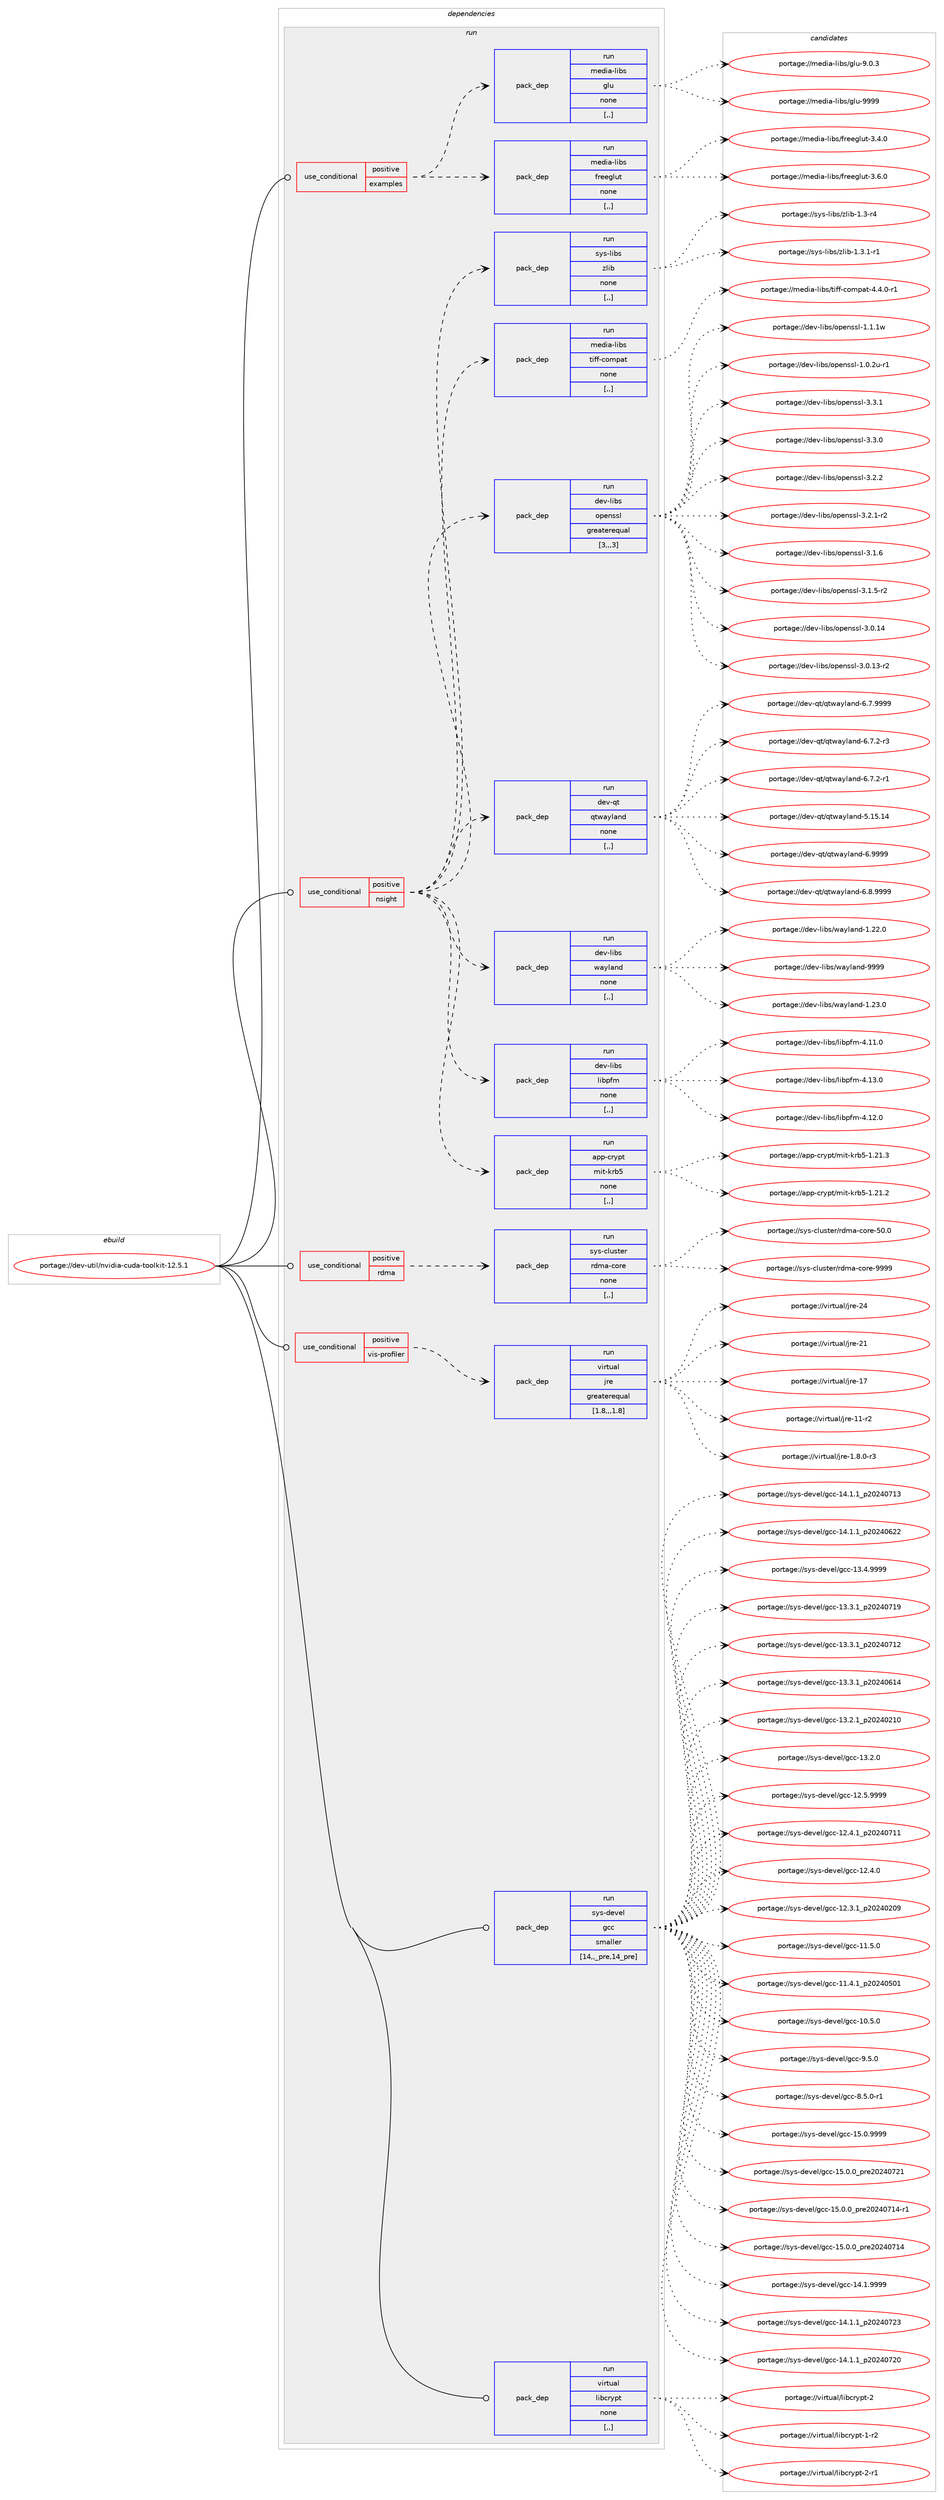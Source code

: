 digraph prolog {

# *************
# Graph options
# *************

newrank=true;
concentrate=true;
compound=true;
graph [rankdir=LR,fontname=Helvetica,fontsize=10,ranksep=1.5];#, ranksep=2.5, nodesep=0.2];
edge  [arrowhead=vee];
node  [fontname=Helvetica,fontsize=10];

# **********
# The ebuild
# **********

subgraph cluster_leftcol {
color=gray;
label=<<i>ebuild</i>>;
id [label="portage://dev-util/nvidia-cuda-toolkit-12.5.1", color=red, width=4, href="../dev-util/nvidia-cuda-toolkit-12.5.1.svg"];
}

# ****************
# The dependencies
# ****************

subgraph cluster_midcol {
color=gray;
label=<<i>dependencies</i>>;
subgraph cluster_compile {
fillcolor="#eeeeee";
style=filled;
label=<<i>compile</i>>;
}
subgraph cluster_compileandrun {
fillcolor="#eeeeee";
style=filled;
label=<<i>compile and run</i>>;
}
subgraph cluster_run {
fillcolor="#eeeeee";
style=filled;
label=<<i>run</i>>;
subgraph cond61287 {
dependency217736 [label=<<TABLE BORDER="0" CELLBORDER="1" CELLSPACING="0" CELLPADDING="4"><TR><TD ROWSPAN="3" CELLPADDING="10">use_conditional</TD></TR><TR><TD>positive</TD></TR><TR><TD>examples</TD></TR></TABLE>>, shape=none, color=red];
subgraph pack155007 {
dependency217737 [label=<<TABLE BORDER="0" CELLBORDER="1" CELLSPACING="0" CELLPADDING="4" WIDTH="220"><TR><TD ROWSPAN="6" CELLPADDING="30">pack_dep</TD></TR><TR><TD WIDTH="110">run</TD></TR><TR><TD>media-libs</TD></TR><TR><TD>freeglut</TD></TR><TR><TD>none</TD></TR><TR><TD>[,,]</TD></TR></TABLE>>, shape=none, color=blue];
}
dependency217736:e -> dependency217737:w [weight=20,style="dashed",arrowhead="vee"];
subgraph pack155008 {
dependency217738 [label=<<TABLE BORDER="0" CELLBORDER="1" CELLSPACING="0" CELLPADDING="4" WIDTH="220"><TR><TD ROWSPAN="6" CELLPADDING="30">pack_dep</TD></TR><TR><TD WIDTH="110">run</TD></TR><TR><TD>media-libs</TD></TR><TR><TD>glu</TD></TR><TR><TD>none</TD></TR><TR><TD>[,,]</TD></TR></TABLE>>, shape=none, color=blue];
}
dependency217736:e -> dependency217738:w [weight=20,style="dashed",arrowhead="vee"];
}
id:e -> dependency217736:w [weight=20,style="solid",arrowhead="odot"];
subgraph cond61288 {
dependency217739 [label=<<TABLE BORDER="0" CELLBORDER="1" CELLSPACING="0" CELLPADDING="4"><TR><TD ROWSPAN="3" CELLPADDING="10">use_conditional</TD></TR><TR><TD>positive</TD></TR><TR><TD>nsight</TD></TR></TABLE>>, shape=none, color=red];
subgraph pack155009 {
dependency217740 [label=<<TABLE BORDER="0" CELLBORDER="1" CELLSPACING="0" CELLPADDING="4" WIDTH="220"><TR><TD ROWSPAN="6" CELLPADDING="30">pack_dep</TD></TR><TR><TD WIDTH="110">run</TD></TR><TR><TD>app-crypt</TD></TR><TR><TD>mit-krb5</TD></TR><TR><TD>none</TD></TR><TR><TD>[,,]</TD></TR></TABLE>>, shape=none, color=blue];
}
dependency217739:e -> dependency217740:w [weight=20,style="dashed",arrowhead="vee"];
subgraph pack155010 {
dependency217741 [label=<<TABLE BORDER="0" CELLBORDER="1" CELLSPACING="0" CELLPADDING="4" WIDTH="220"><TR><TD ROWSPAN="6" CELLPADDING="30">pack_dep</TD></TR><TR><TD WIDTH="110">run</TD></TR><TR><TD>dev-libs</TD></TR><TR><TD>libpfm</TD></TR><TR><TD>none</TD></TR><TR><TD>[,,]</TD></TR></TABLE>>, shape=none, color=blue];
}
dependency217739:e -> dependency217741:w [weight=20,style="dashed",arrowhead="vee"];
subgraph pack155011 {
dependency217742 [label=<<TABLE BORDER="0" CELLBORDER="1" CELLSPACING="0" CELLPADDING="4" WIDTH="220"><TR><TD ROWSPAN="6" CELLPADDING="30">pack_dep</TD></TR><TR><TD WIDTH="110">run</TD></TR><TR><TD>dev-libs</TD></TR><TR><TD>wayland</TD></TR><TR><TD>none</TD></TR><TR><TD>[,,]</TD></TR></TABLE>>, shape=none, color=blue];
}
dependency217739:e -> dependency217742:w [weight=20,style="dashed",arrowhead="vee"];
subgraph pack155012 {
dependency217743 [label=<<TABLE BORDER="0" CELLBORDER="1" CELLSPACING="0" CELLPADDING="4" WIDTH="220"><TR><TD ROWSPAN="6" CELLPADDING="30">pack_dep</TD></TR><TR><TD WIDTH="110">run</TD></TR><TR><TD>dev-qt</TD></TR><TR><TD>qtwayland</TD></TR><TR><TD>none</TD></TR><TR><TD>[,,]</TD></TR></TABLE>>, shape=none, color=blue];
}
dependency217739:e -> dependency217743:w [weight=20,style="dashed",arrowhead="vee"];
subgraph pack155013 {
dependency217744 [label=<<TABLE BORDER="0" CELLBORDER="1" CELLSPACING="0" CELLPADDING="4" WIDTH="220"><TR><TD ROWSPAN="6" CELLPADDING="30">pack_dep</TD></TR><TR><TD WIDTH="110">run</TD></TR><TR><TD>dev-libs</TD></TR><TR><TD>openssl</TD></TR><TR><TD>greaterequal</TD></TR><TR><TD>[3,,,3]</TD></TR></TABLE>>, shape=none, color=blue];
}
dependency217739:e -> dependency217744:w [weight=20,style="dashed",arrowhead="vee"];
subgraph pack155014 {
dependency217745 [label=<<TABLE BORDER="0" CELLBORDER="1" CELLSPACING="0" CELLPADDING="4" WIDTH="220"><TR><TD ROWSPAN="6" CELLPADDING="30">pack_dep</TD></TR><TR><TD WIDTH="110">run</TD></TR><TR><TD>media-libs</TD></TR><TR><TD>tiff-compat</TD></TR><TR><TD>none</TD></TR><TR><TD>[,,]</TD></TR></TABLE>>, shape=none, color=blue];
}
dependency217739:e -> dependency217745:w [weight=20,style="dashed",arrowhead="vee"];
subgraph pack155015 {
dependency217746 [label=<<TABLE BORDER="0" CELLBORDER="1" CELLSPACING="0" CELLPADDING="4" WIDTH="220"><TR><TD ROWSPAN="6" CELLPADDING="30">pack_dep</TD></TR><TR><TD WIDTH="110">run</TD></TR><TR><TD>sys-libs</TD></TR><TR><TD>zlib</TD></TR><TR><TD>none</TD></TR><TR><TD>[,,]</TD></TR></TABLE>>, shape=none, color=blue];
}
dependency217739:e -> dependency217746:w [weight=20,style="dashed",arrowhead="vee"];
}
id:e -> dependency217739:w [weight=20,style="solid",arrowhead="odot"];
subgraph cond61289 {
dependency217747 [label=<<TABLE BORDER="0" CELLBORDER="1" CELLSPACING="0" CELLPADDING="4"><TR><TD ROWSPAN="3" CELLPADDING="10">use_conditional</TD></TR><TR><TD>positive</TD></TR><TR><TD>rdma</TD></TR></TABLE>>, shape=none, color=red];
subgraph pack155016 {
dependency217748 [label=<<TABLE BORDER="0" CELLBORDER="1" CELLSPACING="0" CELLPADDING="4" WIDTH="220"><TR><TD ROWSPAN="6" CELLPADDING="30">pack_dep</TD></TR><TR><TD WIDTH="110">run</TD></TR><TR><TD>sys-cluster</TD></TR><TR><TD>rdma-core</TD></TR><TR><TD>none</TD></TR><TR><TD>[,,]</TD></TR></TABLE>>, shape=none, color=blue];
}
dependency217747:e -> dependency217748:w [weight=20,style="dashed",arrowhead="vee"];
}
id:e -> dependency217747:w [weight=20,style="solid",arrowhead="odot"];
subgraph cond61290 {
dependency217749 [label=<<TABLE BORDER="0" CELLBORDER="1" CELLSPACING="0" CELLPADDING="4"><TR><TD ROWSPAN="3" CELLPADDING="10">use_conditional</TD></TR><TR><TD>positive</TD></TR><TR><TD>vis-profiler</TD></TR></TABLE>>, shape=none, color=red];
subgraph pack155017 {
dependency217750 [label=<<TABLE BORDER="0" CELLBORDER="1" CELLSPACING="0" CELLPADDING="4" WIDTH="220"><TR><TD ROWSPAN="6" CELLPADDING="30">pack_dep</TD></TR><TR><TD WIDTH="110">run</TD></TR><TR><TD>virtual</TD></TR><TR><TD>jre</TD></TR><TR><TD>greaterequal</TD></TR><TR><TD>[1.8,,,1.8]</TD></TR></TABLE>>, shape=none, color=blue];
}
dependency217749:e -> dependency217750:w [weight=20,style="dashed",arrowhead="vee"];
}
id:e -> dependency217749:w [weight=20,style="solid",arrowhead="odot"];
subgraph pack155018 {
dependency217751 [label=<<TABLE BORDER="0" CELLBORDER="1" CELLSPACING="0" CELLPADDING="4" WIDTH="220"><TR><TD ROWSPAN="6" CELLPADDING="30">pack_dep</TD></TR><TR><TD WIDTH="110">run</TD></TR><TR><TD>sys-devel</TD></TR><TR><TD>gcc</TD></TR><TR><TD>smaller</TD></TR><TR><TD>[14,,_pre,14_pre]</TD></TR></TABLE>>, shape=none, color=blue];
}
id:e -> dependency217751:w [weight=20,style="solid",arrowhead="odot"];
subgraph pack155019 {
dependency217752 [label=<<TABLE BORDER="0" CELLBORDER="1" CELLSPACING="0" CELLPADDING="4" WIDTH="220"><TR><TD ROWSPAN="6" CELLPADDING="30">pack_dep</TD></TR><TR><TD WIDTH="110">run</TD></TR><TR><TD>virtual</TD></TR><TR><TD>libcrypt</TD></TR><TR><TD>none</TD></TR><TR><TD>[,,]</TD></TR></TABLE>>, shape=none, color=blue];
}
id:e -> dependency217752:w [weight=20,style="solid",arrowhead="odot"];
}
}

# **************
# The candidates
# **************

subgraph cluster_choices {
rank=same;
color=gray;
label=<<i>candidates</i>>;

subgraph choice155007 {
color=black;
nodesep=1;
choice10910110010597451081059811547102114101101103108117116455146544648 [label="portage://media-libs/freeglut-3.6.0", color=red, width=4,href="../media-libs/freeglut-3.6.0.svg"];
choice10910110010597451081059811547102114101101103108117116455146524648 [label="portage://media-libs/freeglut-3.4.0", color=red, width=4,href="../media-libs/freeglut-3.4.0.svg"];
dependency217737:e -> choice10910110010597451081059811547102114101101103108117116455146544648:w [style=dotted,weight="100"];
dependency217737:e -> choice10910110010597451081059811547102114101101103108117116455146524648:w [style=dotted,weight="100"];
}
subgraph choice155008 {
color=black;
nodesep=1;
choice109101100105974510810598115471031081174557575757 [label="portage://media-libs/glu-9999", color=red, width=4,href="../media-libs/glu-9999.svg"];
choice10910110010597451081059811547103108117455746484651 [label="portage://media-libs/glu-9.0.3", color=red, width=4,href="../media-libs/glu-9.0.3.svg"];
dependency217738:e -> choice109101100105974510810598115471031081174557575757:w [style=dotted,weight="100"];
dependency217738:e -> choice10910110010597451081059811547103108117455746484651:w [style=dotted,weight="100"];
}
subgraph choice155009 {
color=black;
nodesep=1;
choice9711211245991141211121164710910511645107114985345494650494651 [label="portage://app-crypt/mit-krb5-1.21.3", color=red, width=4,href="../app-crypt/mit-krb5-1.21.3.svg"];
choice9711211245991141211121164710910511645107114985345494650494650 [label="portage://app-crypt/mit-krb5-1.21.2", color=red, width=4,href="../app-crypt/mit-krb5-1.21.2.svg"];
dependency217740:e -> choice9711211245991141211121164710910511645107114985345494650494651:w [style=dotted,weight="100"];
dependency217740:e -> choice9711211245991141211121164710910511645107114985345494650494650:w [style=dotted,weight="100"];
}
subgraph choice155010 {
color=black;
nodesep=1;
choice1001011184510810598115471081059811210210945524649514648 [label="portage://dev-libs/libpfm-4.13.0", color=red, width=4,href="../dev-libs/libpfm-4.13.0.svg"];
choice1001011184510810598115471081059811210210945524649504648 [label="portage://dev-libs/libpfm-4.12.0", color=red, width=4,href="../dev-libs/libpfm-4.12.0.svg"];
choice1001011184510810598115471081059811210210945524649494648 [label="portage://dev-libs/libpfm-4.11.0", color=red, width=4,href="../dev-libs/libpfm-4.11.0.svg"];
dependency217741:e -> choice1001011184510810598115471081059811210210945524649514648:w [style=dotted,weight="100"];
dependency217741:e -> choice1001011184510810598115471081059811210210945524649504648:w [style=dotted,weight="100"];
dependency217741:e -> choice1001011184510810598115471081059811210210945524649494648:w [style=dotted,weight="100"];
}
subgraph choice155011 {
color=black;
nodesep=1;
choice10010111845108105981154711997121108971101004557575757 [label="portage://dev-libs/wayland-9999", color=red, width=4,href="../dev-libs/wayland-9999.svg"];
choice100101118451081059811547119971211089711010045494650514648 [label="portage://dev-libs/wayland-1.23.0", color=red, width=4,href="../dev-libs/wayland-1.23.0.svg"];
choice100101118451081059811547119971211089711010045494650504648 [label="portage://dev-libs/wayland-1.22.0", color=red, width=4,href="../dev-libs/wayland-1.22.0.svg"];
dependency217742:e -> choice10010111845108105981154711997121108971101004557575757:w [style=dotted,weight="100"];
dependency217742:e -> choice100101118451081059811547119971211089711010045494650514648:w [style=dotted,weight="100"];
dependency217742:e -> choice100101118451081059811547119971211089711010045494650504648:w [style=dotted,weight="100"];
}
subgraph choice155012 {
color=black;
nodesep=1;
choice1001011184511311647113116119971211089711010045544657575757 [label="portage://dev-qt/qtwayland-6.9999", color=red, width=4,href="../dev-qt/qtwayland-6.9999.svg"];
choice10010111845113116471131161199712110897110100455446564657575757 [label="portage://dev-qt/qtwayland-6.8.9999", color=red, width=4,href="../dev-qt/qtwayland-6.8.9999.svg"];
choice10010111845113116471131161199712110897110100455446554657575757 [label="portage://dev-qt/qtwayland-6.7.9999", color=red, width=4,href="../dev-qt/qtwayland-6.7.9999.svg"];
choice100101118451131164711311611997121108971101004554465546504511451 [label="portage://dev-qt/qtwayland-6.7.2-r3", color=red, width=4,href="../dev-qt/qtwayland-6.7.2-r3.svg"];
choice100101118451131164711311611997121108971101004554465546504511449 [label="portage://dev-qt/qtwayland-6.7.2-r1", color=red, width=4,href="../dev-qt/qtwayland-6.7.2-r1.svg"];
choice100101118451131164711311611997121108971101004553464953464952 [label="portage://dev-qt/qtwayland-5.15.14", color=red, width=4,href="../dev-qt/qtwayland-5.15.14.svg"];
dependency217743:e -> choice1001011184511311647113116119971211089711010045544657575757:w [style=dotted,weight="100"];
dependency217743:e -> choice10010111845113116471131161199712110897110100455446564657575757:w [style=dotted,weight="100"];
dependency217743:e -> choice10010111845113116471131161199712110897110100455446554657575757:w [style=dotted,weight="100"];
dependency217743:e -> choice100101118451131164711311611997121108971101004554465546504511451:w [style=dotted,weight="100"];
dependency217743:e -> choice100101118451131164711311611997121108971101004554465546504511449:w [style=dotted,weight="100"];
dependency217743:e -> choice100101118451131164711311611997121108971101004553464953464952:w [style=dotted,weight="100"];
}
subgraph choice155013 {
color=black;
nodesep=1;
choice100101118451081059811547111112101110115115108455146514649 [label="portage://dev-libs/openssl-3.3.1", color=red, width=4,href="../dev-libs/openssl-3.3.1.svg"];
choice100101118451081059811547111112101110115115108455146514648 [label="portage://dev-libs/openssl-3.3.0", color=red, width=4,href="../dev-libs/openssl-3.3.0.svg"];
choice100101118451081059811547111112101110115115108455146504650 [label="portage://dev-libs/openssl-3.2.2", color=red, width=4,href="../dev-libs/openssl-3.2.2.svg"];
choice1001011184510810598115471111121011101151151084551465046494511450 [label="portage://dev-libs/openssl-3.2.1-r2", color=red, width=4,href="../dev-libs/openssl-3.2.1-r2.svg"];
choice100101118451081059811547111112101110115115108455146494654 [label="portage://dev-libs/openssl-3.1.6", color=red, width=4,href="../dev-libs/openssl-3.1.6.svg"];
choice1001011184510810598115471111121011101151151084551464946534511450 [label="portage://dev-libs/openssl-3.1.5-r2", color=red, width=4,href="../dev-libs/openssl-3.1.5-r2.svg"];
choice10010111845108105981154711111210111011511510845514648464952 [label="portage://dev-libs/openssl-3.0.14", color=red, width=4,href="../dev-libs/openssl-3.0.14.svg"];
choice100101118451081059811547111112101110115115108455146484649514511450 [label="portage://dev-libs/openssl-3.0.13-r2", color=red, width=4,href="../dev-libs/openssl-3.0.13-r2.svg"];
choice100101118451081059811547111112101110115115108454946494649119 [label="portage://dev-libs/openssl-1.1.1w", color=red, width=4,href="../dev-libs/openssl-1.1.1w.svg"];
choice1001011184510810598115471111121011101151151084549464846501174511449 [label="portage://dev-libs/openssl-1.0.2u-r1", color=red, width=4,href="../dev-libs/openssl-1.0.2u-r1.svg"];
dependency217744:e -> choice100101118451081059811547111112101110115115108455146514649:w [style=dotted,weight="100"];
dependency217744:e -> choice100101118451081059811547111112101110115115108455146514648:w [style=dotted,weight="100"];
dependency217744:e -> choice100101118451081059811547111112101110115115108455146504650:w [style=dotted,weight="100"];
dependency217744:e -> choice1001011184510810598115471111121011101151151084551465046494511450:w [style=dotted,weight="100"];
dependency217744:e -> choice100101118451081059811547111112101110115115108455146494654:w [style=dotted,weight="100"];
dependency217744:e -> choice1001011184510810598115471111121011101151151084551464946534511450:w [style=dotted,weight="100"];
dependency217744:e -> choice10010111845108105981154711111210111011511510845514648464952:w [style=dotted,weight="100"];
dependency217744:e -> choice100101118451081059811547111112101110115115108455146484649514511450:w [style=dotted,weight="100"];
dependency217744:e -> choice100101118451081059811547111112101110115115108454946494649119:w [style=dotted,weight="100"];
dependency217744:e -> choice1001011184510810598115471111121011101151151084549464846501174511449:w [style=dotted,weight="100"];
}
subgraph choice155014 {
color=black;
nodesep=1;
choice109101100105974510810598115471161051021024599111109112971164552465246484511449 [label="portage://media-libs/tiff-compat-4.4.0-r1", color=red, width=4,href="../media-libs/tiff-compat-4.4.0-r1.svg"];
dependency217745:e -> choice109101100105974510810598115471161051021024599111109112971164552465246484511449:w [style=dotted,weight="100"];
}
subgraph choice155015 {
color=black;
nodesep=1;
choice115121115451081059811547122108105984549465146494511449 [label="portage://sys-libs/zlib-1.3.1-r1", color=red, width=4,href="../sys-libs/zlib-1.3.1-r1.svg"];
choice11512111545108105981154712210810598454946514511452 [label="portage://sys-libs/zlib-1.3-r4", color=red, width=4,href="../sys-libs/zlib-1.3-r4.svg"];
dependency217746:e -> choice115121115451081059811547122108105984549465146494511449:w [style=dotted,weight="100"];
dependency217746:e -> choice11512111545108105981154712210810598454946514511452:w [style=dotted,weight="100"];
}
subgraph choice155016 {
color=black;
nodesep=1;
choice1151211154599108117115116101114471141001099745991111141014557575757 [label="portage://sys-cluster/rdma-core-9999", color=red, width=4,href="../sys-cluster/rdma-core-9999.svg"];
choice1151211154599108117115116101114471141001099745991111141014553484648 [label="portage://sys-cluster/rdma-core-50.0", color=red, width=4,href="../sys-cluster/rdma-core-50.0.svg"];
dependency217748:e -> choice1151211154599108117115116101114471141001099745991111141014557575757:w [style=dotted,weight="100"];
dependency217748:e -> choice1151211154599108117115116101114471141001099745991111141014553484648:w [style=dotted,weight="100"];
}
subgraph choice155017 {
color=black;
nodesep=1;
choice1181051141161179710847106114101455052 [label="portage://virtual/jre-24", color=red, width=4,href="../virtual/jre-24.svg"];
choice1181051141161179710847106114101455049 [label="portage://virtual/jre-21", color=red, width=4,href="../virtual/jre-21.svg"];
choice1181051141161179710847106114101454955 [label="portage://virtual/jre-17", color=red, width=4,href="../virtual/jre-17.svg"];
choice11810511411611797108471061141014549494511450 [label="portage://virtual/jre-11-r2", color=red, width=4,href="../virtual/jre-11-r2.svg"];
choice11810511411611797108471061141014549465646484511451 [label="portage://virtual/jre-1.8.0-r3", color=red, width=4,href="../virtual/jre-1.8.0-r3.svg"];
dependency217750:e -> choice1181051141161179710847106114101455052:w [style=dotted,weight="100"];
dependency217750:e -> choice1181051141161179710847106114101455049:w [style=dotted,weight="100"];
dependency217750:e -> choice1181051141161179710847106114101454955:w [style=dotted,weight="100"];
dependency217750:e -> choice11810511411611797108471061141014549494511450:w [style=dotted,weight="100"];
dependency217750:e -> choice11810511411611797108471061141014549465646484511451:w [style=dotted,weight="100"];
}
subgraph choice155018 {
color=black;
nodesep=1;
choice1151211154510010111810110847103999945495346484657575757 [label="portage://sys-devel/gcc-15.0.9999", color=red, width=4,href="../sys-devel/gcc-15.0.9999.svg"];
choice1151211154510010111810110847103999945495346484648951121141015048505248555049 [label="portage://sys-devel/gcc-15.0.0_pre20240721", color=red, width=4,href="../sys-devel/gcc-15.0.0_pre20240721.svg"];
choice11512111545100101118101108471039999454953464846489511211410150485052485549524511449 [label="portage://sys-devel/gcc-15.0.0_pre20240714-r1", color=red, width=4,href="../sys-devel/gcc-15.0.0_pre20240714-r1.svg"];
choice1151211154510010111810110847103999945495346484648951121141015048505248554952 [label="portage://sys-devel/gcc-15.0.0_pre20240714", color=red, width=4,href="../sys-devel/gcc-15.0.0_pre20240714.svg"];
choice1151211154510010111810110847103999945495246494657575757 [label="portage://sys-devel/gcc-14.1.9999", color=red, width=4,href="../sys-devel/gcc-14.1.9999.svg"];
choice1151211154510010111810110847103999945495246494649951125048505248555051 [label="portage://sys-devel/gcc-14.1.1_p20240723", color=red, width=4,href="../sys-devel/gcc-14.1.1_p20240723.svg"];
choice1151211154510010111810110847103999945495246494649951125048505248555048 [label="portage://sys-devel/gcc-14.1.1_p20240720", color=red, width=4,href="../sys-devel/gcc-14.1.1_p20240720.svg"];
choice1151211154510010111810110847103999945495246494649951125048505248554951 [label="portage://sys-devel/gcc-14.1.1_p20240713", color=red, width=4,href="../sys-devel/gcc-14.1.1_p20240713.svg"];
choice1151211154510010111810110847103999945495246494649951125048505248545050 [label="portage://sys-devel/gcc-14.1.1_p20240622", color=red, width=4,href="../sys-devel/gcc-14.1.1_p20240622.svg"];
choice1151211154510010111810110847103999945495146524657575757 [label="portage://sys-devel/gcc-13.4.9999", color=red, width=4,href="../sys-devel/gcc-13.4.9999.svg"];
choice1151211154510010111810110847103999945495146514649951125048505248554957 [label="portage://sys-devel/gcc-13.3.1_p20240719", color=red, width=4,href="../sys-devel/gcc-13.3.1_p20240719.svg"];
choice1151211154510010111810110847103999945495146514649951125048505248554950 [label="portage://sys-devel/gcc-13.3.1_p20240712", color=red, width=4,href="../sys-devel/gcc-13.3.1_p20240712.svg"];
choice1151211154510010111810110847103999945495146514649951125048505248544952 [label="portage://sys-devel/gcc-13.3.1_p20240614", color=red, width=4,href="../sys-devel/gcc-13.3.1_p20240614.svg"];
choice1151211154510010111810110847103999945495146504649951125048505248504948 [label="portage://sys-devel/gcc-13.2.1_p20240210", color=red, width=4,href="../sys-devel/gcc-13.2.1_p20240210.svg"];
choice1151211154510010111810110847103999945495146504648 [label="portage://sys-devel/gcc-13.2.0", color=red, width=4,href="../sys-devel/gcc-13.2.0.svg"];
choice1151211154510010111810110847103999945495046534657575757 [label="portage://sys-devel/gcc-12.5.9999", color=red, width=4,href="../sys-devel/gcc-12.5.9999.svg"];
choice1151211154510010111810110847103999945495046524649951125048505248554949 [label="portage://sys-devel/gcc-12.4.1_p20240711", color=red, width=4,href="../sys-devel/gcc-12.4.1_p20240711.svg"];
choice1151211154510010111810110847103999945495046524648 [label="portage://sys-devel/gcc-12.4.0", color=red, width=4,href="../sys-devel/gcc-12.4.0.svg"];
choice1151211154510010111810110847103999945495046514649951125048505248504857 [label="portage://sys-devel/gcc-12.3.1_p20240209", color=red, width=4,href="../sys-devel/gcc-12.3.1_p20240209.svg"];
choice1151211154510010111810110847103999945494946534648 [label="portage://sys-devel/gcc-11.5.0", color=red, width=4,href="../sys-devel/gcc-11.5.0.svg"];
choice1151211154510010111810110847103999945494946524649951125048505248534849 [label="portage://sys-devel/gcc-11.4.1_p20240501", color=red, width=4,href="../sys-devel/gcc-11.4.1_p20240501.svg"];
choice1151211154510010111810110847103999945494846534648 [label="portage://sys-devel/gcc-10.5.0", color=red, width=4,href="../sys-devel/gcc-10.5.0.svg"];
choice11512111545100101118101108471039999455746534648 [label="portage://sys-devel/gcc-9.5.0", color=red, width=4,href="../sys-devel/gcc-9.5.0.svg"];
choice115121115451001011181011084710399994556465346484511449 [label="portage://sys-devel/gcc-8.5.0-r1", color=red, width=4,href="../sys-devel/gcc-8.5.0-r1.svg"];
dependency217751:e -> choice1151211154510010111810110847103999945495346484657575757:w [style=dotted,weight="100"];
dependency217751:e -> choice1151211154510010111810110847103999945495346484648951121141015048505248555049:w [style=dotted,weight="100"];
dependency217751:e -> choice11512111545100101118101108471039999454953464846489511211410150485052485549524511449:w [style=dotted,weight="100"];
dependency217751:e -> choice1151211154510010111810110847103999945495346484648951121141015048505248554952:w [style=dotted,weight="100"];
dependency217751:e -> choice1151211154510010111810110847103999945495246494657575757:w [style=dotted,weight="100"];
dependency217751:e -> choice1151211154510010111810110847103999945495246494649951125048505248555051:w [style=dotted,weight="100"];
dependency217751:e -> choice1151211154510010111810110847103999945495246494649951125048505248555048:w [style=dotted,weight="100"];
dependency217751:e -> choice1151211154510010111810110847103999945495246494649951125048505248554951:w [style=dotted,weight="100"];
dependency217751:e -> choice1151211154510010111810110847103999945495246494649951125048505248545050:w [style=dotted,weight="100"];
dependency217751:e -> choice1151211154510010111810110847103999945495146524657575757:w [style=dotted,weight="100"];
dependency217751:e -> choice1151211154510010111810110847103999945495146514649951125048505248554957:w [style=dotted,weight="100"];
dependency217751:e -> choice1151211154510010111810110847103999945495146514649951125048505248554950:w [style=dotted,weight="100"];
dependency217751:e -> choice1151211154510010111810110847103999945495146514649951125048505248544952:w [style=dotted,weight="100"];
dependency217751:e -> choice1151211154510010111810110847103999945495146504649951125048505248504948:w [style=dotted,weight="100"];
dependency217751:e -> choice1151211154510010111810110847103999945495146504648:w [style=dotted,weight="100"];
dependency217751:e -> choice1151211154510010111810110847103999945495046534657575757:w [style=dotted,weight="100"];
dependency217751:e -> choice1151211154510010111810110847103999945495046524649951125048505248554949:w [style=dotted,weight="100"];
dependency217751:e -> choice1151211154510010111810110847103999945495046524648:w [style=dotted,weight="100"];
dependency217751:e -> choice1151211154510010111810110847103999945495046514649951125048505248504857:w [style=dotted,weight="100"];
dependency217751:e -> choice1151211154510010111810110847103999945494946534648:w [style=dotted,weight="100"];
dependency217751:e -> choice1151211154510010111810110847103999945494946524649951125048505248534849:w [style=dotted,weight="100"];
dependency217751:e -> choice1151211154510010111810110847103999945494846534648:w [style=dotted,weight="100"];
dependency217751:e -> choice11512111545100101118101108471039999455746534648:w [style=dotted,weight="100"];
dependency217751:e -> choice115121115451001011181011084710399994556465346484511449:w [style=dotted,weight="100"];
}
subgraph choice155019 {
color=black;
nodesep=1;
choice1181051141161179710847108105989911412111211645504511449 [label="portage://virtual/libcrypt-2-r1", color=red, width=4,href="../virtual/libcrypt-2-r1.svg"];
choice118105114116117971084710810598991141211121164550 [label="portage://virtual/libcrypt-2", color=red, width=4,href="../virtual/libcrypt-2.svg"];
choice1181051141161179710847108105989911412111211645494511450 [label="portage://virtual/libcrypt-1-r2", color=red, width=4,href="../virtual/libcrypt-1-r2.svg"];
dependency217752:e -> choice1181051141161179710847108105989911412111211645504511449:w [style=dotted,weight="100"];
dependency217752:e -> choice118105114116117971084710810598991141211121164550:w [style=dotted,weight="100"];
dependency217752:e -> choice1181051141161179710847108105989911412111211645494511450:w [style=dotted,weight="100"];
}
}

}
